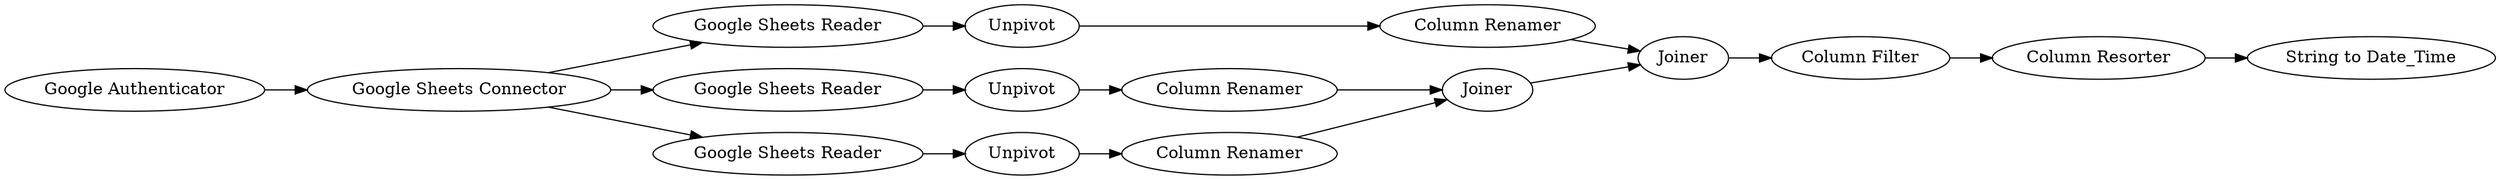 digraph {
	"-8649781983523172538_4" [label=Unpivot]
	"-8649781983523172538_12" [label=Unpivot]
	"-8649781983523172538_19" [label=Joiner]
	"-8649781983523172538_5" [label="Column Renamer"]
	"-8649781983523172538_11" [label="Google Sheets Reader"]
	"-8649781983523172538_23" [label="String to Date_Time"]
	"-8649781983523172538_21" [label="Column Filter"]
	"-8649781983523172538_20" [label=Joiner]
	"-8649781983523172538_2" [label="Google Sheets Connector"]
	"-8649781983523172538_8" [label=Unpivot]
	"-8649781983523172538_3" [label="Google Authenticator"]
	"-8649781983523172538_22" [label="Column Resorter"]
	"-8649781983523172538_9" [label="Column Renamer"]
	"-8649781983523172538_13" [label="Column Renamer"]
	"-8649781983523172538_1" [label="Google Sheets Reader"]
	"-8649781983523172538_7" [label="Google Sheets Reader"]
	"-8649781983523172538_5" -> "-8649781983523172538_19"
	"-8649781983523172538_20" -> "-8649781983523172538_21"
	"-8649781983523172538_2" -> "-8649781983523172538_11"
	"-8649781983523172538_4" -> "-8649781983523172538_5"
	"-8649781983523172538_2" -> "-8649781983523172538_7"
	"-8649781983523172538_22" -> "-8649781983523172538_23"
	"-8649781983523172538_7" -> "-8649781983523172538_8"
	"-8649781983523172538_3" -> "-8649781983523172538_2"
	"-8649781983523172538_13" -> "-8649781983523172538_20"
	"-8649781983523172538_1" -> "-8649781983523172538_4"
	"-8649781983523172538_19" -> "-8649781983523172538_20"
	"-8649781983523172538_21" -> "-8649781983523172538_22"
	"-8649781983523172538_11" -> "-8649781983523172538_12"
	"-8649781983523172538_8" -> "-8649781983523172538_9"
	"-8649781983523172538_12" -> "-8649781983523172538_13"
	"-8649781983523172538_9" -> "-8649781983523172538_19"
	"-8649781983523172538_2" -> "-8649781983523172538_1"
	rankdir=LR
}
